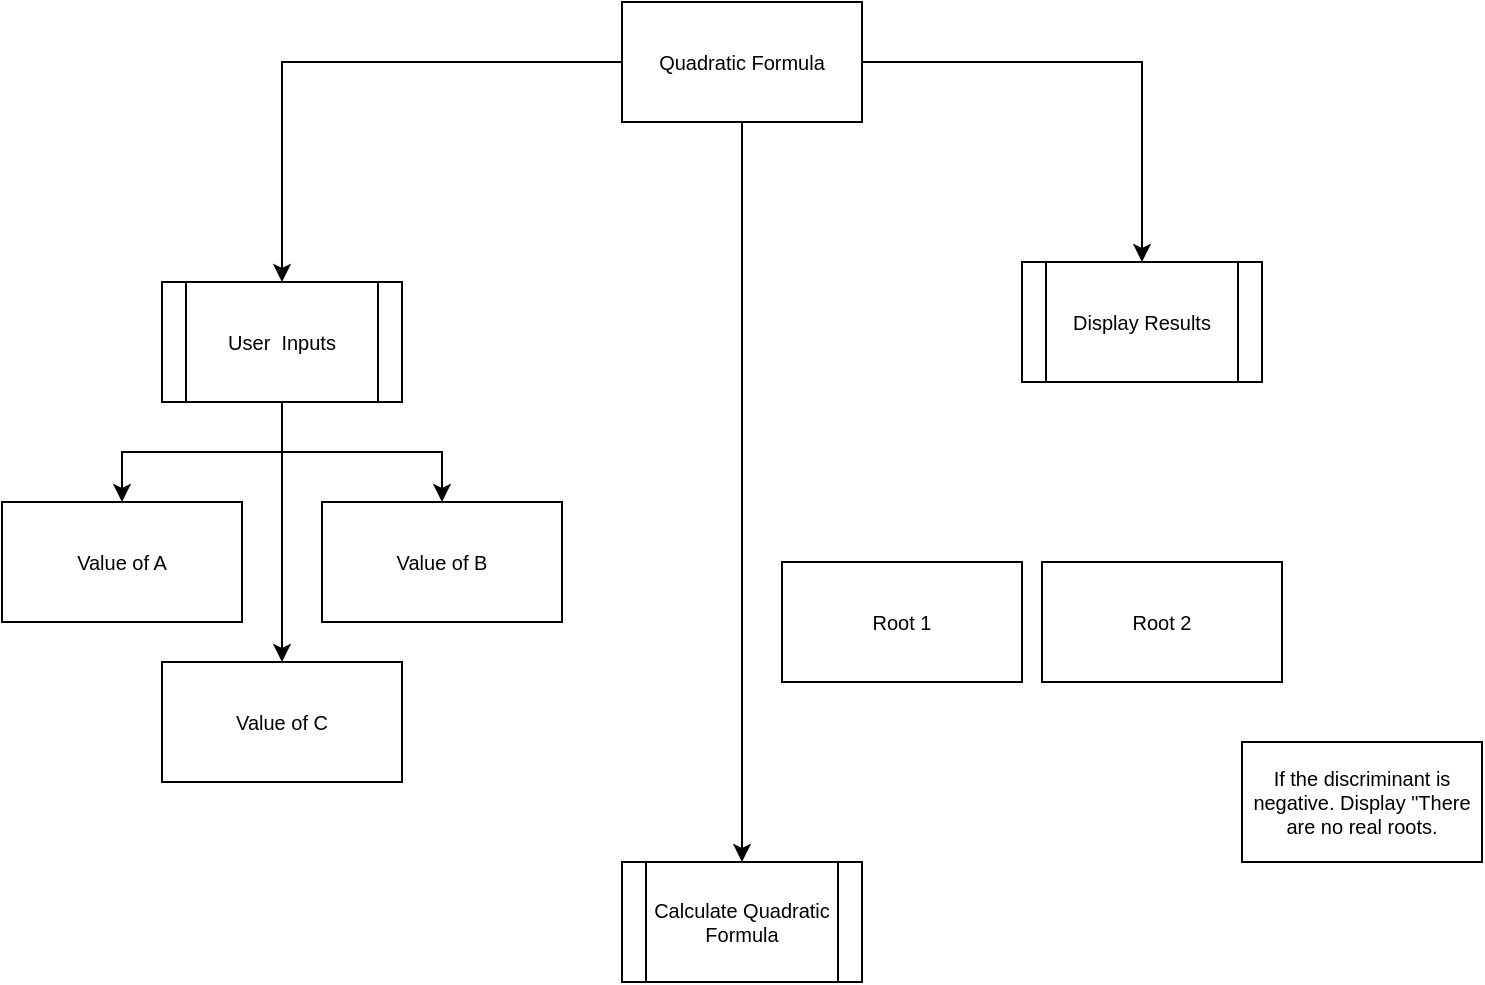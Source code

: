 <mxfile version="22.1.11" type="github">
  <diagram id="C5RBs43oDa-KdzZeNtuy" name="Page-1">
    <mxGraphModel dx="866" dy="454" grid="1" gridSize="10" guides="1" tooltips="1" connect="1" arrows="1" fold="1" page="1" pageScale="1" pageWidth="850" pageHeight="1100" math="0" shadow="0">
      <root>
        <mxCell id="WIyWlLk6GJQsqaUBKTNV-0" />
        <mxCell id="WIyWlLk6GJQsqaUBKTNV-1" parent="WIyWlLk6GJQsqaUBKTNV-0" />
        <mxCell id="I_6UBjQvkkelprc3xHfG-8" value="" style="edgeStyle=orthogonalEdgeStyle;rounded=0;orthogonalLoop=1;jettySize=auto;html=1;" edge="1" parent="WIyWlLk6GJQsqaUBKTNV-1" source="I_6UBjQvkkelprc3xHfG-0" target="I_6UBjQvkkelprc3xHfG-5">
          <mxGeometry relative="1" as="geometry" />
        </mxCell>
        <mxCell id="I_6UBjQvkkelprc3xHfG-9" value="" style="edgeStyle=orthogonalEdgeStyle;rounded=0;orthogonalLoop=1;jettySize=auto;html=1;" edge="1" parent="WIyWlLk6GJQsqaUBKTNV-1" source="I_6UBjQvkkelprc3xHfG-0" target="I_6UBjQvkkelprc3xHfG-6">
          <mxGeometry relative="1" as="geometry" />
        </mxCell>
        <mxCell id="I_6UBjQvkkelprc3xHfG-10" value="" style="edgeStyle=orthogonalEdgeStyle;rounded=0;orthogonalLoop=1;jettySize=auto;html=1;" edge="1" parent="WIyWlLk6GJQsqaUBKTNV-1" source="I_6UBjQvkkelprc3xHfG-0" target="I_6UBjQvkkelprc3xHfG-7">
          <mxGeometry relative="1" as="geometry" />
        </mxCell>
        <mxCell id="I_6UBjQvkkelprc3xHfG-0" value="Quadratic Formula" style="rounded=0;whiteSpace=wrap;html=1;fontSize=10;" vertex="1" parent="WIyWlLk6GJQsqaUBKTNV-1">
          <mxGeometry x="360" y="240" width="120" height="60" as="geometry" />
        </mxCell>
        <mxCell id="I_6UBjQvkkelprc3xHfG-14" value="" style="edgeStyle=orthogonalEdgeStyle;rounded=0;orthogonalLoop=1;jettySize=auto;html=1;" edge="1" parent="WIyWlLk6GJQsqaUBKTNV-1" source="I_6UBjQvkkelprc3xHfG-5" target="I_6UBjQvkkelprc3xHfG-12">
          <mxGeometry relative="1" as="geometry" />
        </mxCell>
        <mxCell id="I_6UBjQvkkelprc3xHfG-15" value="" style="edgeStyle=orthogonalEdgeStyle;rounded=0;orthogonalLoop=1;jettySize=auto;html=1;" edge="1" parent="WIyWlLk6GJQsqaUBKTNV-1" source="I_6UBjQvkkelprc3xHfG-5" target="I_6UBjQvkkelprc3xHfG-11">
          <mxGeometry relative="1" as="geometry" />
        </mxCell>
        <mxCell id="I_6UBjQvkkelprc3xHfG-16" value="" style="edgeStyle=orthogonalEdgeStyle;rounded=0;orthogonalLoop=1;jettySize=auto;html=1;" edge="1" parent="WIyWlLk6GJQsqaUBKTNV-1" source="I_6UBjQvkkelprc3xHfG-5" target="I_6UBjQvkkelprc3xHfG-13">
          <mxGeometry relative="1" as="geometry" />
        </mxCell>
        <mxCell id="I_6UBjQvkkelprc3xHfG-5" value="User&amp;nbsp; Inputs" style="shape=process;whiteSpace=wrap;html=1;backgroundOutline=1;fontSize=10;" vertex="1" parent="WIyWlLk6GJQsqaUBKTNV-1">
          <mxGeometry x="130" y="380" width="120" height="60" as="geometry" />
        </mxCell>
        <mxCell id="I_6UBjQvkkelprc3xHfG-6" value="Calculate Quadratic Formula" style="shape=process;whiteSpace=wrap;html=1;backgroundOutline=1;fontSize=10;" vertex="1" parent="WIyWlLk6GJQsqaUBKTNV-1">
          <mxGeometry x="360" y="670" width="120" height="60" as="geometry" />
        </mxCell>
        <mxCell id="I_6UBjQvkkelprc3xHfG-7" value="Display Results" style="shape=process;whiteSpace=wrap;html=1;backgroundOutline=1;fontSize=10;" vertex="1" parent="WIyWlLk6GJQsqaUBKTNV-1">
          <mxGeometry x="560" y="370" width="120" height="60" as="geometry" />
        </mxCell>
        <mxCell id="I_6UBjQvkkelprc3xHfG-11" value="Value of B" style="rounded=0;whiteSpace=wrap;html=1;fontSize=10;" vertex="1" parent="WIyWlLk6GJQsqaUBKTNV-1">
          <mxGeometry x="210" y="490" width="120" height="60" as="geometry" />
        </mxCell>
        <mxCell id="I_6UBjQvkkelprc3xHfG-12" value="Value of A" style="rounded=0;whiteSpace=wrap;html=1;fontSize=10;" vertex="1" parent="WIyWlLk6GJQsqaUBKTNV-1">
          <mxGeometry x="50" y="490" width="120" height="60" as="geometry" />
        </mxCell>
        <mxCell id="I_6UBjQvkkelprc3xHfG-13" value="Value of C" style="rounded=0;whiteSpace=wrap;html=1;fontSize=10;" vertex="1" parent="WIyWlLk6GJQsqaUBKTNV-1">
          <mxGeometry x="130" y="570" width="120" height="60" as="geometry" />
        </mxCell>
        <mxCell id="I_6UBjQvkkelprc3xHfG-17" value="Root 2" style="rounded=0;whiteSpace=wrap;html=1;fontSize=10;" vertex="1" parent="WIyWlLk6GJQsqaUBKTNV-1">
          <mxGeometry x="570" y="520" width="120" height="60" as="geometry" />
        </mxCell>
        <mxCell id="I_6UBjQvkkelprc3xHfG-18" value="Root 1" style="rounded=0;whiteSpace=wrap;html=1;fontSize=10;" vertex="1" parent="WIyWlLk6GJQsqaUBKTNV-1">
          <mxGeometry x="440" y="520" width="120" height="60" as="geometry" />
        </mxCell>
        <mxCell id="I_6UBjQvkkelprc3xHfG-21" value="If the discriminant is negative. Display &quot;There are no real roots." style="rounded=0;whiteSpace=wrap;html=1;fontSize=10;" vertex="1" parent="WIyWlLk6GJQsqaUBKTNV-1">
          <mxGeometry x="670" y="610" width="120" height="60" as="geometry" />
        </mxCell>
      </root>
    </mxGraphModel>
  </diagram>
</mxfile>
